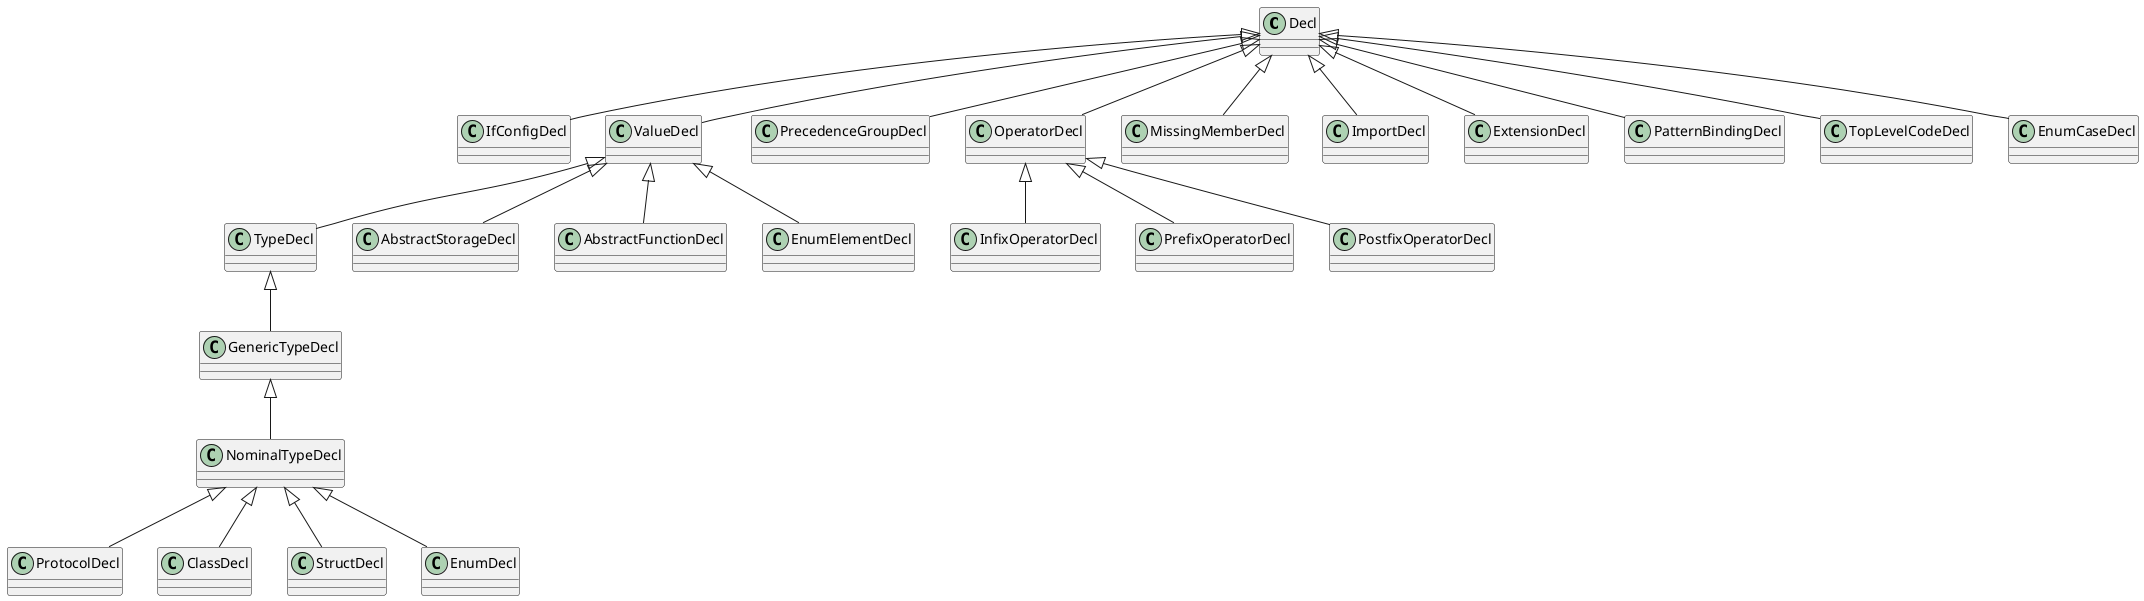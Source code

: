 @startuml

class Decl




class IfConfigDecl
class ValueDecl
class PrecedenceGroupDecl
class OperatorDecl
class MissingMemberDecl
class ImportDecl
class ExtensionDecl
class PatternBindingDecl
class TopLevelCodeDecl
class EnumCaseDecl

Decl <|-- IfConfigDecl
Decl <|-- ValueDecl
Decl <|-- PrecedenceGroupDecl
Decl <|-- OperatorDecl
Decl <|-- MissingMemberDecl
Decl <|-- ImportDecl
Decl <|-- ExtensionDecl
Decl <|-- PatternBindingDecl
Decl <|-- TopLevelCodeDecl
Decl <|-- EnumCaseDecl

'IfConfigのサブクラス
' なし

'ValueDeclのサブクラス
class TypeDecl
class AbstractStorageDecl
class AbstractFunctionDecl
class EnumElementDecl

ValueDecl <|-- TypeDecl
ValueDecl <|-- AbstractStorageDecl
ValueDecl <|-- AbstractFunctionDecl
ValueDecl <|-- EnumElementDecl

'PrecedenceGroupDeclのサブクラス
'なし

'OperatorDeclのサブクラス
class InfixOperatorDecl
class PrefixOperatorDecl
class PostfixOperatorDecl
OperatorDecl <|-- InfixOperatorDecl
OperatorDecl <|-- PrefixOperatorDecl
OperatorDecl <|-- PostfixOperatorDecl

'TypeDeclのサブクラス
class GenericTypeDecl

'GenericTypeDeclのサブクラス
class NominalTypeDecl


together {
  class EnumDecl
  class StructDecl
  class ClassDecl
  class ProtocolDecl
  NominalTypeDecl <|-- EnumDecl
  NominalTypeDecl <|-- StructDecl
  NominalTypeDecl <|-- ClassDecl
  NominalTypeDecl <|-- ProtocolDecl
}

TypeDecl <|-- GenericTypeDecl
GenericTypeDecl <|-- NominalTypeDecl



@enduml
